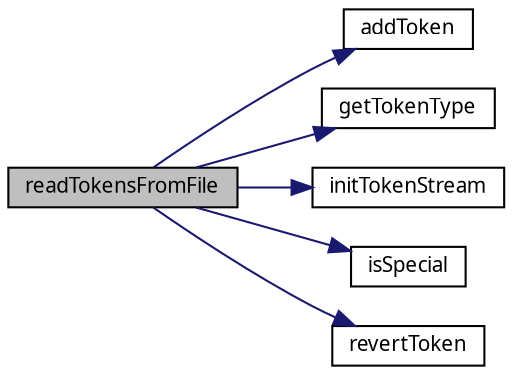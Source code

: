 digraph "readTokensFromFile"
{
 // LATEX_PDF_SIZE
  edge [fontname="LiberationSans-Regular.ttf",fontsize="10",labelfontname="LiberationSans-Regular.ttf",labelfontsize="10"];
  node [fontname="LiberationSans-Regular.ttf",fontsize="10",shape=record];
  rankdir="LR";
  Node1 [label="readTokensFromFile",height=0.2,width=0.4,color="black", fillcolor="grey75", style="filled", fontcolor="black",tooltip=" "];
  Node1 -> Node2 [color="midnightblue",fontsize="10",style="solid",fontname="LiberationSans-Regular.ttf"];
  Node2 [label="addToken",height=0.2,width=0.4,color="black", fillcolor="white", style="filled",URL="$lex_8c.html#a376822f8aca53518658342c1093b63f7",tooltip=" "];
  Node1 -> Node3 [color="midnightblue",fontsize="10",style="solid",fontname="LiberationSans-Regular.ttf"];
  Node3 [label="getTokenType",height=0.2,width=0.4,color="black", fillcolor="white", style="filled",URL="$lex_8c.html#a2d48a5454ca09bc96099d730a74a38e2",tooltip="Kurze Beschreibung."];
  Node1 -> Node4 [color="midnightblue",fontsize="10",style="solid",fontname="LiberationSans-Regular.ttf"];
  Node4 [label="initTokenStream",height=0.2,width=0.4,color="black", fillcolor="white", style="filled",URL="$lex_8c.html#aee1c10e2d6fc859665b68205c3779919",tooltip=" "];
  Node1 -> Node5 [color="midnightblue",fontsize="10",style="solid",fontname="LiberationSans-Regular.ttf"];
  Node5 [label="isSpecial",height=0.2,width=0.4,color="black", fillcolor="white", style="filled",URL="$lex_8c.html#aeb4ee6d0682249c03107497ef7ae865c",tooltip=" "];
  Node1 -> Node6 [color="midnightblue",fontsize="10",style="solid",fontname="LiberationSans-Regular.ttf"];
  Node6 [label="revertToken",height=0.2,width=0.4,color="black", fillcolor="white", style="filled",URL="$lex_8c.html#a6aabb92fb9e2da01c9d9ccb06d776e63",tooltip=" "];
}
